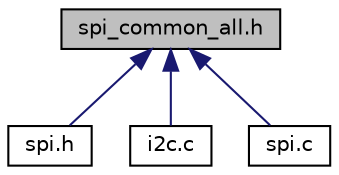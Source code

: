 digraph "spi_common_all.h"
{
  edge [fontname="Helvetica",fontsize="10",labelfontname="Helvetica",labelfontsize="10"];
  node [fontname="Helvetica",fontsize="10",shape=record];
  Node1 [label="spi_common_all.h",height=0.2,width=0.4,color="black", fillcolor="grey75", style="filled" fontcolor="black"];
  Node1 -> Node2 [dir="back",color="midnightblue",fontsize="10",style="solid",fontname="Helvetica"];
  Node2 [label="spi.h",height=0.2,width=0.4,color="black", fillcolor="white", style="filled",URL="$spi_8h.html"];
  Node1 -> Node3 [dir="back",color="midnightblue",fontsize="10",style="solid",fontname="Helvetica"];
  Node3 [label="i2c.c",height=0.2,width=0.4,color="black", fillcolor="white", style="filled",URL="$i2c_8c.html"];
  Node1 -> Node4 [dir="back",color="midnightblue",fontsize="10",style="solid",fontname="Helvetica"];
  Node4 [label="spi.c",height=0.2,width=0.4,color="black", fillcolor="white", style="filled",URL="$spi_8c.html"];
}

